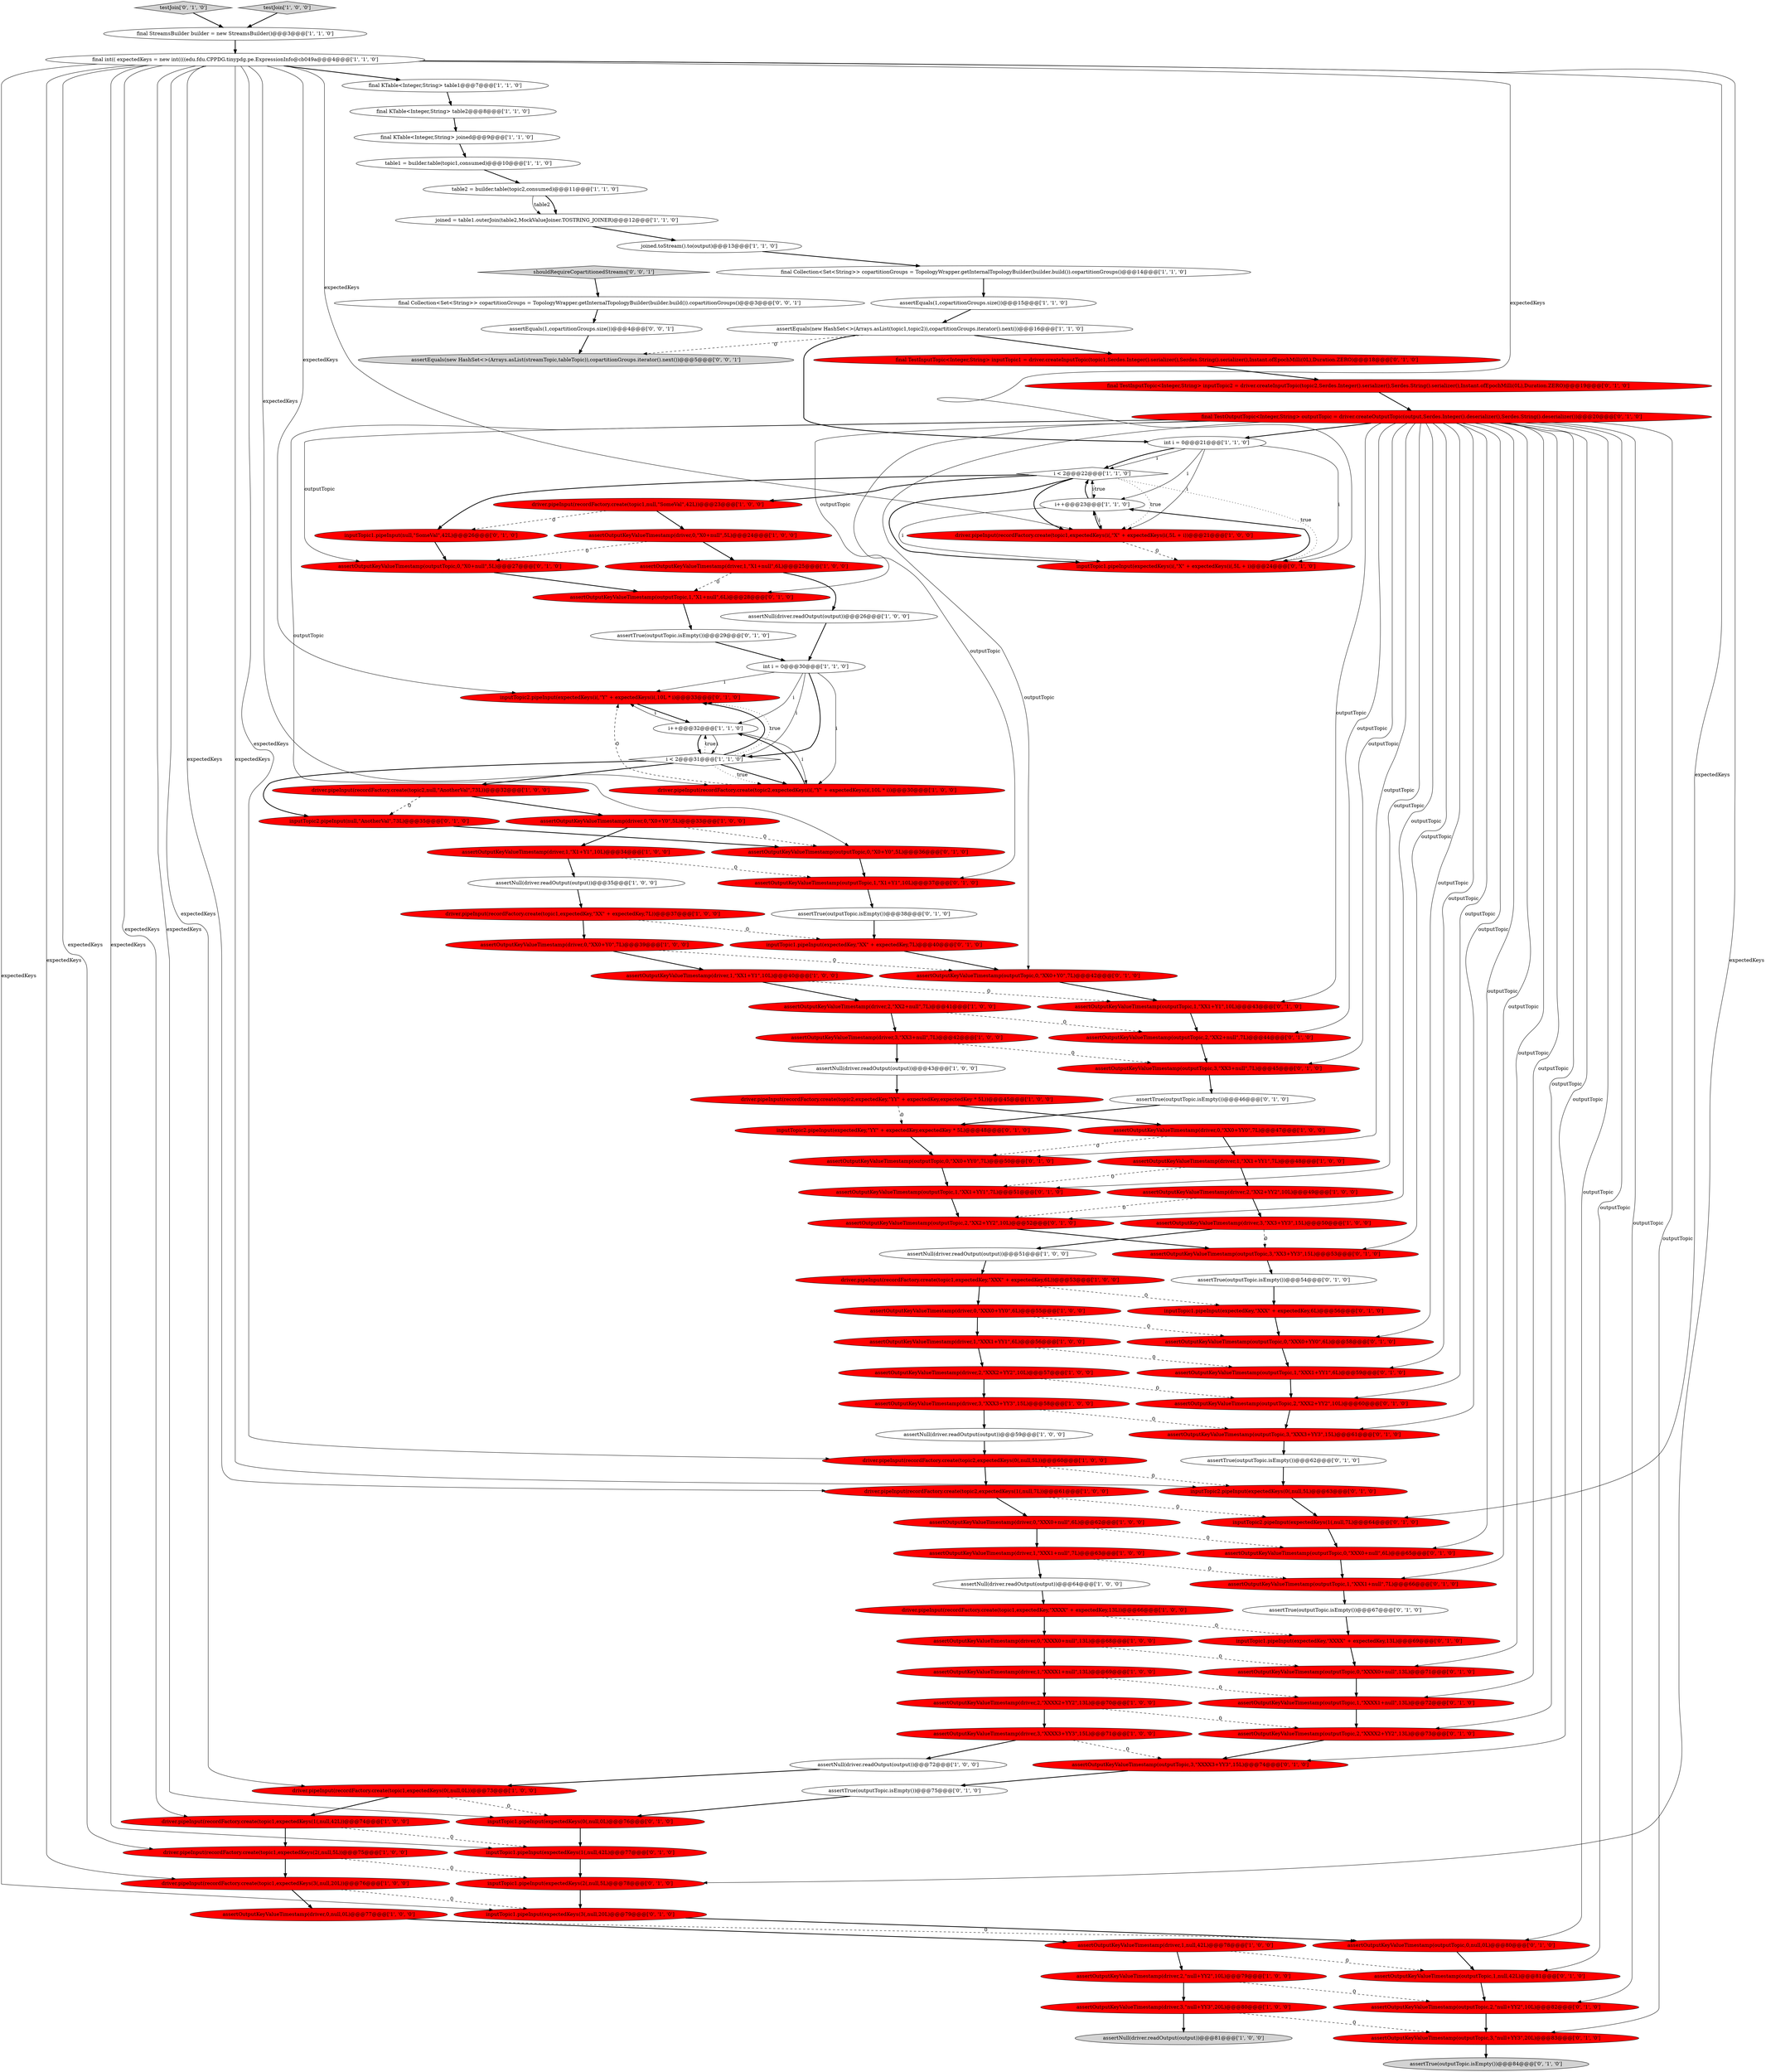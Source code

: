 digraph {
30 [style = filled, label = "driver.pipeInput(recordFactory.create(topic2,expectedKeys(1(,null,7L))@@@61@@@['1', '0', '0']", fillcolor = red, shape = ellipse image = "AAA1AAABBB1BBB"];
120 [style = filled, label = "shouldRequireCopartitionedStreams['0', '0', '1']", fillcolor = lightgray, shape = diamond image = "AAA0AAABBB3BBB"];
3 [style = filled, label = "assertOutputKeyValueTimestamp(driver,3,\"null+YY3\",20L)@@@80@@@['1', '0', '0']", fillcolor = red, shape = ellipse image = "AAA1AAABBB1BBB"];
23 [style = filled, label = "assertNull(driver.readOutput(output))@@@59@@@['1', '0', '0']", fillcolor = white, shape = ellipse image = "AAA0AAABBB1BBB"];
82 [style = filled, label = "final TestInputTopic<Integer,String> inputTopic1 = driver.createInputTopic(topic1,Serdes.Integer().serializer(),Serdes.String().serializer(),Instant.ofEpochMilli(0L),Duration.ZERO)@@@18@@@['0', '1', '0']", fillcolor = red, shape = ellipse image = "AAA1AAABBB2BBB"];
7 [style = filled, label = "final StreamsBuilder builder = new StreamsBuilder()@@@3@@@['1', '1', '0']", fillcolor = white, shape = ellipse image = "AAA0AAABBB1BBB"];
17 [style = filled, label = "int i = 0@@@30@@@['1', '1', '0']", fillcolor = white, shape = ellipse image = "AAA0AAABBB1BBB"];
91 [style = filled, label = "assertOutputKeyValueTimestamp(outputTopic,0,\"XXX0+YY0\",6L)@@@58@@@['0', '1', '0']", fillcolor = red, shape = ellipse image = "AAA1AAABBB2BBB"];
12 [style = filled, label = "assertNull(driver.readOutput(output))@@@26@@@['1', '0', '0']", fillcolor = white, shape = ellipse image = "AAA0AAABBB1BBB"];
15 [style = filled, label = "i < 2@@@22@@@['1', '1', '0']", fillcolor = white, shape = diamond image = "AAA0AAABBB1BBB"];
121 [style = filled, label = "assertEquals(1,copartitionGroups.size())@@@4@@@['0', '0', '1']", fillcolor = white, shape = ellipse image = "AAA0AAABBB3BBB"];
96 [style = filled, label = "assertOutputKeyValueTimestamp(outputTopic,2,\"XX2+YY2\",10L)@@@52@@@['0', '1', '0']", fillcolor = red, shape = ellipse image = "AAA1AAABBB2BBB"];
31 [style = filled, label = "assertOutputKeyValueTimestamp(driver,1,null,42L)@@@78@@@['1', '0', '0']", fillcolor = red, shape = ellipse image = "AAA1AAABBB1BBB"];
80 [style = filled, label = "assertOutputKeyValueTimestamp(outputTopic,3,\"XX3+YY3\",15L)@@@53@@@['0', '1', '0']", fillcolor = red, shape = ellipse image = "AAA1AAABBB2BBB"];
116 [style = filled, label = "assertOutputKeyValueTimestamp(outputTopic,2,\"XXX2+YY2\",10L)@@@60@@@['0', '1', '0']", fillcolor = red, shape = ellipse image = "AAA1AAABBB2BBB"];
41 [style = filled, label = "assertNull(driver.readOutput(output))@@@35@@@['1', '0', '0']", fillcolor = white, shape = ellipse image = "AAA0AAABBB1BBB"];
88 [style = filled, label = "assertOutputKeyValueTimestamp(outputTopic,2,\"null+YY2\",10L)@@@82@@@['0', '1', '0']", fillcolor = red, shape = ellipse image = "AAA1AAABBB2BBB"];
66 [style = filled, label = "assertOutputKeyValueTimestamp(driver,2,\"XXX2+YY2\",10L)@@@57@@@['1', '0', '0']", fillcolor = red, shape = ellipse image = "AAA1AAABBB1BBB"];
16 [style = filled, label = "assertOutputKeyValueTimestamp(driver,2,\"XXXX2+YY2\",13L)@@@70@@@['1', '0', '0']", fillcolor = red, shape = ellipse image = "AAA1AAABBB1BBB"];
35 [style = filled, label = "assertOutputKeyValueTimestamp(driver,1,\"X1+Y1\",10L)@@@34@@@['1', '0', '0']", fillcolor = red, shape = ellipse image = "AAA1AAABBB1BBB"];
75 [style = filled, label = "assertOutputKeyValueTimestamp(outputTopic,0,\"X0+null\",5L)@@@27@@@['0', '1', '0']", fillcolor = red, shape = ellipse image = "AAA1AAABBB2BBB"];
49 [style = filled, label = "assertNull(driver.readOutput(output))@@@72@@@['1', '0', '0']", fillcolor = white, shape = ellipse image = "AAA0AAABBB1BBB"];
93 [style = filled, label = "assertOutputKeyValueTimestamp(outputTopic,0,\"XX0+YY0\",7L)@@@50@@@['0', '1', '0']", fillcolor = red, shape = ellipse image = "AAA1AAABBB2BBB"];
111 [style = filled, label = "assertOutputKeyValueTimestamp(outputTopic,0,null,0L)@@@80@@@['0', '1', '0']", fillcolor = red, shape = ellipse image = "AAA1AAABBB2BBB"];
77 [style = filled, label = "inputTopic1.pipeInput(expectedKey,\"XXX\" + expectedKey,6L)@@@56@@@['0', '1', '0']", fillcolor = red, shape = ellipse image = "AAA1AAABBB2BBB"];
85 [style = filled, label = "assertOutputKeyValueTimestamp(outputTopic,3,\"null+YY3\",20L)@@@83@@@['0', '1', '0']", fillcolor = red, shape = ellipse image = "AAA1AAABBB2BBB"];
113 [style = filled, label = "inputTopic2.pipeInput(expectedKeys(1(,null,7L)@@@64@@@['0', '1', '0']", fillcolor = red, shape = ellipse image = "AAA1AAABBB2BBB"];
79 [style = filled, label = "assertOutputKeyValueTimestamp(outputTopic,1,\"XX1+YY1\",7L)@@@51@@@['0', '1', '0']", fillcolor = red, shape = ellipse image = "AAA1AAABBB2BBB"];
106 [style = filled, label = "assertTrue(outputTopic.isEmpty())@@@46@@@['0', '1', '0']", fillcolor = white, shape = ellipse image = "AAA0AAABBB2BBB"];
92 [style = filled, label = "inputTopic1.pipeInput(null,\"SomeVal\",42L)@@@26@@@['0', '1', '0']", fillcolor = red, shape = ellipse image = "AAA1AAABBB2BBB"];
18 [style = filled, label = "assertOutputKeyValueTimestamp(driver,3,\"XXX3+YY3\",15L)@@@58@@@['1', '0', '0']", fillcolor = red, shape = ellipse image = "AAA1AAABBB1BBB"];
54 [style = filled, label = "int i = 0@@@21@@@['1', '1', '0']", fillcolor = white, shape = ellipse image = "AAA0AAABBB1BBB"];
86 [style = filled, label = "assertOutputKeyValueTimestamp(outputTopic,1,\"X1+null\",6L)@@@28@@@['0', '1', '0']", fillcolor = red, shape = ellipse image = "AAA1AAABBB2BBB"];
33 [style = filled, label = "assertOutputKeyValueTimestamp(driver,2,\"XX2+null\",7L)@@@41@@@['1', '0', '0']", fillcolor = red, shape = ellipse image = "AAA1AAABBB1BBB"];
103 [style = filled, label = "assertOutputKeyValueTimestamp(outputTopic,1,\"XX1+Y1\",10L)@@@43@@@['0', '1', '0']", fillcolor = red, shape = ellipse image = "AAA1AAABBB2BBB"];
101 [style = filled, label = "testJoin['0', '1', '0']", fillcolor = lightgray, shape = diamond image = "AAA0AAABBB2BBB"];
70 [style = filled, label = "inputTopic1.pipeInput(expectedKeys(2(,null,5L)@@@78@@@['0', '1', '0']", fillcolor = red, shape = ellipse image = "AAA1AAABBB2BBB"];
65 [style = filled, label = "assertNull(driver.readOutput(output))@@@43@@@['1', '0', '0']", fillcolor = white, shape = ellipse image = "AAA0AAABBB1BBB"];
122 [style = filled, label = "assertEquals(new HashSet<>(Arrays.asList(streamTopic,tableTopic)),copartitionGroups.iterator().next())@@@5@@@['0', '0', '1']", fillcolor = lightgray, shape = ellipse image = "AAA0AAABBB3BBB"];
98 [style = filled, label = "assertOutputKeyValueTimestamp(outputTopic,2,\"XXXX2+YY2\",13L)@@@73@@@['0', '1', '0']", fillcolor = red, shape = ellipse image = "AAA1AAABBB2BBB"];
42 [style = filled, label = "assertNull(driver.readOutput(output))@@@51@@@['1', '0', '0']", fillcolor = white, shape = ellipse image = "AAA0AAABBB1BBB"];
22 [style = filled, label = "assertOutputKeyValueTimestamp(driver,0,null,0L)@@@77@@@['1', '0', '0']", fillcolor = red, shape = ellipse image = "AAA1AAABBB1BBB"];
34 [style = filled, label = "i < 2@@@31@@@['1', '1', '0']", fillcolor = white, shape = diamond image = "AAA0AAABBB1BBB"];
87 [style = filled, label = "assertOutputKeyValueTimestamp(outputTopic,0,\"XXXX0+null\",13L)@@@71@@@['0', '1', '0']", fillcolor = red, shape = ellipse image = "AAA1AAABBB2BBB"];
25 [style = filled, label = "assertNull(driver.readOutput(output))@@@81@@@['1', '0', '0']", fillcolor = lightgray, shape = ellipse image = "AAA0AAABBB1BBB"];
57 [style = filled, label = "final KTable<Integer,String> joined@@@9@@@['1', '1', '0']", fillcolor = white, shape = ellipse image = "AAA0AAABBB1BBB"];
50 [style = filled, label = "assertOutputKeyValueTimestamp(driver,1,\"X1+null\",6L)@@@25@@@['1', '0', '0']", fillcolor = red, shape = ellipse image = "AAA1AAABBB1BBB"];
52 [style = filled, label = "driver.pipeInput(recordFactory.create(topic2,expectedKey,\"YY\" + expectedKey,expectedKey * 5L))@@@45@@@['1', '0', '0']", fillcolor = red, shape = ellipse image = "AAA1AAABBB1BBB"];
89 [style = filled, label = "assertOutputKeyValueTimestamp(outputTopic,3,\"XX3+null\",7L)@@@45@@@['0', '1', '0']", fillcolor = red, shape = ellipse image = "AAA1AAABBB2BBB"];
90 [style = filled, label = "assertTrue(outputTopic.isEmpty())@@@75@@@['0', '1', '0']", fillcolor = white, shape = ellipse image = "AAA0AAABBB2BBB"];
69 [style = filled, label = "assertOutputKeyValueTimestamp(outputTopic,3,\"XXXX3+YY3\",15L)@@@74@@@['0', '1', '0']", fillcolor = red, shape = ellipse image = "AAA1AAABBB2BBB"];
83 [style = filled, label = "inputTopic2.pipeInput(expectedKeys(i(,\"Y\" + expectedKeys(i(,10L * i)@@@33@@@['0', '1', '0']", fillcolor = red, shape = ellipse image = "AAA1AAABBB2BBB"];
13 [style = filled, label = "assertOutputKeyValueTimestamp(driver,0,\"XX0+YY0\",7L)@@@47@@@['1', '0', '0']", fillcolor = red, shape = ellipse image = "AAA1AAABBB1BBB"];
100 [style = filled, label = "final TestOutputTopic<Integer,String> outputTopic = driver.createOutputTopic(output,Serdes.Integer().deserializer(),Serdes.String().deserializer())@@@20@@@['0', '1', '0']", fillcolor = red, shape = ellipse image = "AAA1AAABBB2BBB"];
55 [style = filled, label = "driver.pipeInput(recordFactory.create(topic2,null,\"AnotherVal\",73L))@@@32@@@['1', '0', '0']", fillcolor = red, shape = ellipse image = "AAA1AAABBB1BBB"];
110 [style = filled, label = "assertTrue(outputTopic.isEmpty())@@@62@@@['0', '1', '0']", fillcolor = white, shape = ellipse image = "AAA0AAABBB2BBB"];
37 [style = filled, label = "assertEquals(new HashSet<>(Arrays.asList(topic1,topic2)),copartitionGroups.iterator().next())@@@16@@@['1', '1', '0']", fillcolor = white, shape = ellipse image = "AAA0AAABBB1BBB"];
119 [style = filled, label = "final Collection<Set<String>> copartitionGroups = TopologyWrapper.getInternalTopologyBuilder(builder.build()).copartitionGroups()@@@3@@@['0', '0', '1']", fillcolor = white, shape = ellipse image = "AAA0AAABBB3BBB"];
59 [style = filled, label = "table2 = builder.table(topic2,consumed)@@@11@@@['1', '1', '0']", fillcolor = white, shape = ellipse image = "AAA0AAABBB1BBB"];
51 [style = filled, label = "driver.pipeInput(recordFactory.create(topic1,expectedKey,\"XXX\" + expectedKey,6L))@@@53@@@['1', '0', '0']", fillcolor = red, shape = ellipse image = "AAA1AAABBB1BBB"];
44 [style = filled, label = "i++@@@23@@@['1', '1', '0']", fillcolor = white, shape = ellipse image = "AAA0AAABBB1BBB"];
20 [style = filled, label = "driver.pipeInput(recordFactory.create(topic1,null,\"SomeVal\",42L))@@@23@@@['1', '0', '0']", fillcolor = red, shape = ellipse image = "AAA1AAABBB1BBB"];
45 [style = filled, label = "assertOutputKeyValueTimestamp(driver,0,\"X0+Y0\",5L)@@@33@@@['1', '0', '0']", fillcolor = red, shape = ellipse image = "AAA1AAABBB1BBB"];
94 [style = filled, label = "inputTopic1.pipeInput(expectedKeys(3(,null,20L)@@@79@@@['0', '1', '0']", fillcolor = red, shape = ellipse image = "AAA1AAABBB2BBB"];
72 [style = filled, label = "final TestInputTopic<Integer,String> inputTopic2 = driver.createInputTopic(topic2,Serdes.Integer().serializer(),Serdes.String().serializer(),Instant.ofEpochMilli(0L),Duration.ZERO)@@@19@@@['0', '1', '0']", fillcolor = red, shape = ellipse image = "AAA1AAABBB2BBB"];
102 [style = filled, label = "assertOutputKeyValueTimestamp(outputTopic,1,\"XXX1+null\",7L)@@@66@@@['0', '1', '0']", fillcolor = red, shape = ellipse image = "AAA1AAABBB2BBB"];
117 [style = filled, label = "inputTopic2.pipeInput(expectedKeys(0(,null,5L)@@@63@@@['0', '1', '0']", fillcolor = red, shape = ellipse image = "AAA1AAABBB2BBB"];
8 [style = filled, label = "assertOutputKeyValueTimestamp(driver,3,\"XX3+null\",7L)@@@42@@@['1', '0', '0']", fillcolor = red, shape = ellipse image = "AAA1AAABBB1BBB"];
24 [style = filled, label = "assertOutputKeyValueTimestamp(driver,0,\"X0+null\",5L)@@@24@@@['1', '0', '0']", fillcolor = red, shape = ellipse image = "AAA1AAABBB1BBB"];
105 [style = filled, label = "assertOutputKeyValueTimestamp(outputTopic,0,\"XXX0+null\",6L)@@@65@@@['0', '1', '0']", fillcolor = red, shape = ellipse image = "AAA1AAABBB2BBB"];
112 [style = filled, label = "assertOutputKeyValueTimestamp(outputTopic,1,\"XXX1+YY1\",6L)@@@59@@@['0', '1', '0']", fillcolor = red, shape = ellipse image = "AAA1AAABBB2BBB"];
26 [style = filled, label = "assertOutputKeyValueTimestamp(driver,2,\"null+YY2\",10L)@@@79@@@['1', '0', '0']", fillcolor = red, shape = ellipse image = "AAA1AAABBB1BBB"];
118 [style = filled, label = "assertTrue(outputTopic.isEmpty())@@@67@@@['0', '1', '0']", fillcolor = white, shape = ellipse image = "AAA0AAABBB2BBB"];
104 [style = filled, label = "assertTrue(outputTopic.isEmpty())@@@54@@@['0', '1', '0']", fillcolor = white, shape = ellipse image = "AAA0AAABBB2BBB"];
115 [style = filled, label = "inputTopic1.pipeInput(expectedKeys(1(,null,42L)@@@77@@@['0', '1', '0']", fillcolor = red, shape = ellipse image = "AAA1AAABBB2BBB"];
14 [style = filled, label = "final KTable<Integer,String> table1@@@7@@@['1', '1', '0']", fillcolor = white, shape = ellipse image = "AAA0AAABBB1BBB"];
48 [style = filled, label = "assertOutputKeyValueTimestamp(driver,0,\"XXXX0+null\",13L)@@@68@@@['1', '0', '0']", fillcolor = red, shape = ellipse image = "AAA1AAABBB1BBB"];
95 [style = filled, label = "assertOutputKeyValueTimestamp(outputTopic,2,\"XX2+null\",7L)@@@44@@@['0', '1', '0']", fillcolor = red, shape = ellipse image = "AAA1AAABBB2BBB"];
38 [style = filled, label = "assertOutputKeyValueTimestamp(driver,1,\"XXX1+null\",7L)@@@63@@@['1', '0', '0']", fillcolor = red, shape = ellipse image = "AAA1AAABBB1BBB"];
9 [style = filled, label = "assertOutputKeyValueTimestamp(driver,0,\"XX0+Y0\",7L)@@@39@@@['1', '0', '0']", fillcolor = red, shape = ellipse image = "AAA1AAABBB1BBB"];
114 [style = filled, label = "inputTopic2.pipeInput(expectedKey,\"YY\" + expectedKey,expectedKey * 5L)@@@48@@@['0', '1', '0']", fillcolor = red, shape = ellipse image = "AAA1AAABBB2BBB"];
19 [style = filled, label = "driver.pipeInput(recordFactory.create(topic1,expectedKeys(3(,null,20L))@@@76@@@['1', '0', '0']", fillcolor = red, shape = ellipse image = "AAA1AAABBB1BBB"];
68 [style = filled, label = "assertTrue(outputTopic.isEmpty())@@@38@@@['0', '1', '0']", fillcolor = white, shape = ellipse image = "AAA0AAABBB2BBB"];
71 [style = filled, label = "assertOutputKeyValueTimestamp(outputTopic,1,\"X1+Y1\",10L)@@@37@@@['0', '1', '0']", fillcolor = red, shape = ellipse image = "AAA1AAABBB2BBB"];
78 [style = filled, label = "inputTopic1.pipeInput(expectedKey,\"XXXX\" + expectedKey,13L)@@@69@@@['0', '1', '0']", fillcolor = red, shape = ellipse image = "AAA1AAABBB2BBB"];
97 [style = filled, label = "inputTopic1.pipeInput(expectedKeys(0(,null,0L)@@@76@@@['0', '1', '0']", fillcolor = red, shape = ellipse image = "AAA1AAABBB2BBB"];
4 [style = filled, label = "final KTable<Integer,String> table2@@@8@@@['1', '1', '0']", fillcolor = white, shape = ellipse image = "AAA0AAABBB1BBB"];
10 [style = filled, label = "assertNull(driver.readOutput(output))@@@64@@@['1', '0', '0']", fillcolor = white, shape = ellipse image = "AAA0AAABBB1BBB"];
5 [style = filled, label = "assertOutputKeyValueTimestamp(driver,3,\"XX3+YY3\",15L)@@@50@@@['1', '0', '0']", fillcolor = red, shape = ellipse image = "AAA1AAABBB1BBB"];
39 [style = filled, label = "testJoin['1', '0', '0']", fillcolor = lightgray, shape = diamond image = "AAA0AAABBB1BBB"];
47 [style = filled, label = "driver.pipeInput(recordFactory.create(topic2,expectedKeys(0(,null,5L))@@@60@@@['1', '0', '0']", fillcolor = red, shape = ellipse image = "AAA1AAABBB1BBB"];
46 [style = filled, label = "assertOutputKeyValueTimestamp(driver,0,\"XXX0+null\",6L)@@@62@@@['1', '0', '0']", fillcolor = red, shape = ellipse image = "AAA1AAABBB1BBB"];
67 [style = filled, label = "inputTopic2.pipeInput(null,\"AnotherVal\",73L)@@@35@@@['0', '1', '0']", fillcolor = red, shape = ellipse image = "AAA1AAABBB2BBB"];
61 [style = filled, label = "assertEquals(1,copartitionGroups.size())@@@15@@@['1', '1', '0']", fillcolor = white, shape = ellipse image = "AAA0AAABBB1BBB"];
62 [style = filled, label = "joined.toStream().to(output)@@@13@@@['1', '1', '0']", fillcolor = white, shape = ellipse image = "AAA0AAABBB1BBB"];
53 [style = filled, label = "table1 = builder.table(topic1,consumed)@@@10@@@['1', '1', '0']", fillcolor = white, shape = ellipse image = "AAA0AAABBB1BBB"];
2 [style = filled, label = "final int(( expectedKeys = new int((((edu.fdu.CPPDG.tinypdg.pe.ExpressionInfo@cb049a@@@4@@@['1', '1', '0']", fillcolor = white, shape = ellipse image = "AAA0AAABBB1BBB"];
108 [style = filled, label = "assertTrue(outputTopic.isEmpty())@@@29@@@['0', '1', '0']", fillcolor = white, shape = ellipse image = "AAA0AAABBB2BBB"];
109 [style = filled, label = "assertOutputKeyValueTimestamp(outputTopic,1,null,42L)@@@81@@@['0', '1', '0']", fillcolor = red, shape = ellipse image = "AAA1AAABBB2BBB"];
84 [style = filled, label = "assertOutputKeyValueTimestamp(outputTopic,0,\"X0+Y0\",5L)@@@36@@@['0', '1', '0']", fillcolor = red, shape = ellipse image = "AAA1AAABBB2BBB"];
28 [style = filled, label = "assertOutputKeyValueTimestamp(driver,1,\"XX1+Y1\",10L)@@@40@@@['1', '0', '0']", fillcolor = red, shape = ellipse image = "AAA1AAABBB1BBB"];
60 [style = filled, label = "driver.pipeInput(recordFactory.create(topic1,expectedKey,\"XXXX\" + expectedKey,13L))@@@66@@@['1', '0', '0']", fillcolor = red, shape = ellipse image = "AAA1AAABBB1BBB"];
99 [style = filled, label = "assertOutputKeyValueTimestamp(outputTopic,0,\"XX0+Y0\",7L)@@@42@@@['0', '1', '0']", fillcolor = red, shape = ellipse image = "AAA1AAABBB2BBB"];
32 [style = filled, label = "driver.pipeInput(recordFactory.create(topic1,expectedKeys(2(,null,5L))@@@75@@@['1', '0', '0']", fillcolor = red, shape = ellipse image = "AAA1AAABBB1BBB"];
64 [style = filled, label = "driver.pipeInput(recordFactory.create(topic2,expectedKeys(i(,\"Y\" + expectedKeys(i(,10L * i))@@@30@@@['1', '0', '0']", fillcolor = red, shape = ellipse image = "AAA1AAABBB1BBB"];
73 [style = filled, label = "assertOutputKeyValueTimestamp(outputTopic,1,\"XXXX1+null\",13L)@@@72@@@['0', '1', '0']", fillcolor = red, shape = ellipse image = "AAA1AAABBB2BBB"];
58 [style = filled, label = "joined = table1.outerJoin(table2,MockValueJoiner.TOSTRING_JOINER)@@@12@@@['1', '1', '0']", fillcolor = white, shape = ellipse image = "AAA0AAABBB1BBB"];
36 [style = filled, label = "assertOutputKeyValueTimestamp(driver,2,\"XX2+YY2\",10L)@@@49@@@['1', '0', '0']", fillcolor = red, shape = ellipse image = "AAA1AAABBB1BBB"];
6 [style = filled, label = "i++@@@32@@@['1', '1', '0']", fillcolor = white, shape = ellipse image = "AAA0AAABBB1BBB"];
1 [style = filled, label = "assertOutputKeyValueTimestamp(driver,0,\"XXX0+YY0\",6L)@@@55@@@['1', '0', '0']", fillcolor = red, shape = ellipse image = "AAA1AAABBB1BBB"];
11 [style = filled, label = "final Collection<Set<String>> copartitionGroups = TopologyWrapper.getInternalTopologyBuilder(builder.build()).copartitionGroups()@@@14@@@['1', '1', '0']", fillcolor = white, shape = ellipse image = "AAA0AAABBB1BBB"];
63 [style = filled, label = "assertOutputKeyValueTimestamp(driver,1,\"XXX1+YY1\",6L)@@@56@@@['1', '0', '0']", fillcolor = red, shape = ellipse image = "AAA1AAABBB1BBB"];
81 [style = filled, label = "inputTopic1.pipeInput(expectedKey,\"XX\" + expectedKey,7L)@@@40@@@['0', '1', '0']", fillcolor = red, shape = ellipse image = "AAA1AAABBB2BBB"];
21 [style = filled, label = "driver.pipeInput(recordFactory.create(topic1,expectedKey,\"XX\" + expectedKey,7L))@@@37@@@['1', '0', '0']", fillcolor = red, shape = ellipse image = "AAA1AAABBB1BBB"];
29 [style = filled, label = "driver.pipeInput(recordFactory.create(topic1,expectedKeys(0(,null,0L))@@@73@@@['1', '0', '0']", fillcolor = red, shape = ellipse image = "AAA1AAABBB1BBB"];
76 [style = filled, label = "assertOutputKeyValueTimestamp(outputTopic,3,\"XXX3+YY3\",15L)@@@61@@@['0', '1', '0']", fillcolor = red, shape = ellipse image = "AAA1AAABBB2BBB"];
0 [style = filled, label = "driver.pipeInput(recordFactory.create(topic1,expectedKeys(i(,\"X\" + expectedKeys(i(,5L + i))@@@21@@@['1', '0', '0']", fillcolor = red, shape = ellipse image = "AAA1AAABBB1BBB"];
27 [style = filled, label = "assertOutputKeyValueTimestamp(driver,1,\"XXXX1+null\",13L)@@@69@@@['1', '0', '0']", fillcolor = red, shape = ellipse image = "AAA1AAABBB1BBB"];
56 [style = filled, label = "assertOutputKeyValueTimestamp(driver,1,\"XX1+YY1\",7L)@@@48@@@['1', '0', '0']", fillcolor = red, shape = ellipse image = "AAA1AAABBB1BBB"];
40 [style = filled, label = "driver.pipeInput(recordFactory.create(topic1,expectedKeys(1(,null,42L))@@@74@@@['1', '0', '0']", fillcolor = red, shape = ellipse image = "AAA1AAABBB1BBB"];
43 [style = filled, label = "assertOutputKeyValueTimestamp(driver,3,\"XXXX3+YY3\",15L)@@@71@@@['1', '0', '0']", fillcolor = red, shape = ellipse image = "AAA1AAABBB1BBB"];
107 [style = filled, label = "assertTrue(outputTopic.isEmpty())@@@84@@@['0', '1', '0']", fillcolor = lightgray, shape = ellipse image = "AAA0AAABBB2BBB"];
74 [style = filled, label = "inputTopic1.pipeInput(expectedKeys(i(,\"X\" + expectedKeys(i(,5L + i)@@@24@@@['0', '1', '0']", fillcolor = red, shape = ellipse image = "AAA1AAABBB2BBB"];
13->93 [style = dashed, label="0"];
61->37 [style = bold, label=""];
117->113 [style = bold, label=""];
34->67 [style = bold, label=""];
96->80 [style = bold, label=""];
91->112 [style = bold, label=""];
35->41 [style = bold, label=""];
70->94 [style = bold, label=""];
112->116 [style = bold, label=""];
120->119 [style = bold, label=""];
44->15 [style = bold, label=""];
72->100 [style = bold, label=""];
77->91 [style = bold, label=""];
104->77 [style = bold, label=""];
94->111 [style = bold, label=""];
27->73 [style = dashed, label="0"];
51->1 [style = bold, label=""];
85->107 [style = bold, label=""];
54->44 [style = solid, label="i"];
59->58 [style = bold, label=""];
52->13 [style = bold, label=""];
37->82 [style = bold, label=""];
100->98 [style = solid, label="outputTopic"];
48->27 [style = bold, label=""];
101->7 [style = bold, label=""];
2->83 [style = solid, label="expectedKeys"];
31->109 [style = dashed, label="0"];
16->98 [style = dashed, label="0"];
63->66 [style = bold, label=""];
89->106 [style = bold, label=""];
58->62 [style = bold, label=""];
32->70 [style = dashed, label="0"];
45->84 [style = dashed, label="0"];
83->6 [style = bold, label=""];
2->117 [style = solid, label="expectedKeys"];
15->20 [style = bold, label=""];
34->64 [style = bold, label=""];
15->0 [style = bold, label=""];
30->46 [style = bold, label=""];
2->14 [style = bold, label=""];
93->79 [style = bold, label=""];
2->32 [style = solid, label="expectedKeys"];
50->12 [style = bold, label=""];
21->81 [style = dashed, label="0"];
16->43 [style = bold, label=""];
54->0 [style = solid, label="i"];
45->35 [style = bold, label=""];
100->89 [style = solid, label="outputTopic"];
56->79 [style = dashed, label="0"];
29->97 [style = dashed, label="0"];
50->86 [style = dashed, label="0"];
100->84 [style = solid, label="outputTopic"];
100->88 [style = solid, label="outputTopic"];
46->38 [style = bold, label=""];
9->99 [style = dashed, label="0"];
100->69 [style = solid, label="outputTopic"];
109->88 [style = bold, label=""];
5->80 [style = dashed, label="0"];
33->95 [style = dashed, label="0"];
54->15 [style = solid, label="i"];
41->21 [style = bold, label=""];
63->112 [style = dashed, label="0"];
64->83 [style = dashed, label="0"];
82->72 [style = bold, label=""];
100->102 [style = solid, label="outputTopic"];
100->87 [style = solid, label="outputTopic"];
37->122 [style = dashed, label="0"];
100->79 [style = solid, label="outputTopic"];
67->84 [style = bold, label=""];
27->16 [style = bold, label=""];
100->116 [style = solid, label="outputTopic"];
17->64 [style = solid, label="i"];
60->48 [style = bold, label=""];
1->91 [style = dashed, label="0"];
2->0 [style = solid, label="expectedKeys"];
22->111 [style = dashed, label="0"];
64->6 [style = bold, label=""];
92->75 [style = bold, label=""];
44->74 [style = solid, label="i"];
17->34 [style = bold, label=""];
2->115 [style = solid, label="expectedKeys"];
21->9 [style = bold, label=""];
2->74 [style = solid, label="expectedKeys"];
44->15 [style = solid, label="i"];
39->7 [style = bold, label=""];
71->68 [style = bold, label=""];
110->117 [style = bold, label=""];
34->83 [style = bold, label=""];
7->2 [style = bold, label=""];
73->98 [style = bold, label=""];
100->109 [style = solid, label="outputTopic"];
51->77 [style = dashed, label="0"];
108->17 [style = bold, label=""];
40->115 [style = dashed, label="0"];
115->70 [style = bold, label=""];
34->83 [style = dotted, label="true"];
6->83 [style = solid, label="i"];
29->40 [style = bold, label=""];
54->74 [style = solid, label="i"];
0->44 [style = bold, label=""];
100->91 [style = solid, label="outputTopic"];
17->83 [style = solid, label="i"];
11->61 [style = bold, label=""];
100->75 [style = solid, label="outputTopic"];
100->99 [style = solid, label="outputTopic"];
1->63 [style = bold, label=""];
33->8 [style = bold, label=""];
19->22 [style = bold, label=""];
57->53 [style = bold, label=""];
100->73 [style = solid, label="outputTopic"];
2->94 [style = solid, label="expectedKeys"];
30->113 [style = dashed, label="0"];
14->4 [style = bold, label=""];
15->74 [style = dotted, label="true"];
10->60 [style = bold, label=""];
90->97 [style = bold, label=""];
55->67 [style = dashed, label="0"];
44->0 [style = solid, label="i"];
95->89 [style = bold, label=""];
56->36 [style = bold, label=""];
6->34 [style = bold, label=""];
18->23 [style = bold, label=""];
81->99 [style = bold, label=""];
4->57 [style = bold, label=""];
100->93 [style = solid, label="outputTopic"];
74->44 [style = bold, label=""];
26->3 [style = bold, label=""];
113->105 [style = bold, label=""];
15->44 [style = dotted, label="true"];
78->87 [style = bold, label=""];
12->17 [style = bold, label=""];
100->85 [style = solid, label="outputTopic"];
34->64 [style = dotted, label="true"];
34->55 [style = bold, label=""];
99->103 [style = bold, label=""];
100->86 [style = solid, label="outputTopic"];
100->111 [style = solid, label="outputTopic"];
32->19 [style = bold, label=""];
38->102 [style = dashed, label="0"];
75->86 [style = bold, label=""];
54->15 [style = bold, label=""];
100->71 [style = solid, label="outputTopic"];
15->0 [style = dotted, label="true"];
8->89 [style = dashed, label="0"];
47->117 [style = dashed, label="0"];
24->75 [style = dashed, label="0"];
42->51 [style = bold, label=""];
2->19 [style = solid, label="expectedKeys"];
46->105 [style = dashed, label="0"];
9->28 [style = bold, label=""];
31->26 [style = bold, label=""];
76->110 [style = bold, label=""];
2->97 [style = solid, label="expectedKeys"];
100->76 [style = solid, label="outputTopic"];
62->11 [style = bold, label=""];
65->52 [style = bold, label=""];
111->109 [style = bold, label=""];
100->112 [style = solid, label="outputTopic"];
116->76 [style = bold, label=""];
2->113 [style = solid, label="expectedKeys"];
18->76 [style = dashed, label="0"];
48->87 [style = dashed, label="0"];
100->80 [style = solid, label="outputTopic"];
23->47 [style = bold, label=""];
40->32 [style = bold, label=""];
84->71 [style = bold, label=""];
80->104 [style = bold, label=""];
100->96 [style = solid, label="outputTopic"];
36->5 [style = bold, label=""];
2->30 [style = solid, label="expectedKeys"];
100->105 [style = solid, label="outputTopic"];
15->92 [style = bold, label=""];
106->114 [style = bold, label=""];
24->50 [style = bold, label=""];
87->73 [style = bold, label=""];
15->74 [style = bold, label=""];
49->29 [style = bold, label=""];
105->102 [style = bold, label=""];
2->40 [style = solid, label="expectedKeys"];
98->69 [style = bold, label=""];
6->64 [style = solid, label="i"];
100->54 [style = bold, label=""];
38->10 [style = bold, label=""];
20->92 [style = dashed, label="0"];
3->25 [style = bold, label=""];
17->34 [style = solid, label="i"];
79->96 [style = bold, label=""];
3->85 [style = dashed, label="0"];
17->6 [style = solid, label="i"];
2->64 [style = solid, label="expectedKeys"];
69->90 [style = bold, label=""];
22->31 [style = bold, label=""];
43->69 [style = dashed, label="0"];
19->94 [style = dashed, label="0"];
60->78 [style = dashed, label="0"];
100->95 [style = solid, label="outputTopic"];
86->108 [style = bold, label=""];
66->116 [style = dashed, label="0"];
100->103 [style = solid, label="outputTopic"];
37->54 [style = bold, label=""];
47->30 [style = bold, label=""];
59->58 [style = solid, label="table2"];
8->65 [style = bold, label=""];
118->78 [style = bold, label=""];
13->56 [style = bold, label=""];
97->115 [style = bold, label=""];
0->74 [style = dashed, label="0"];
53->59 [style = bold, label=""];
28->33 [style = bold, label=""];
119->121 [style = bold, label=""];
2->47 [style = solid, label="expectedKeys"];
68->81 [style = bold, label=""];
28->103 [style = dashed, label="0"];
66->18 [style = bold, label=""];
2->29 [style = solid, label="expectedKeys"];
102->118 [style = bold, label=""];
26->88 [style = dashed, label="0"];
121->122 [style = bold, label=""];
2->70 [style = solid, label="expectedKeys"];
34->6 [style = dotted, label="true"];
43->49 [style = bold, label=""];
88->85 [style = bold, label=""];
52->114 [style = dashed, label="0"];
114->93 [style = bold, label=""];
5->42 [style = bold, label=""];
20->24 [style = bold, label=""];
35->71 [style = dashed, label="0"];
36->96 [style = dashed, label="0"];
103->95 [style = bold, label=""];
55->45 [style = bold, label=""];
6->34 [style = solid, label="i"];
}
